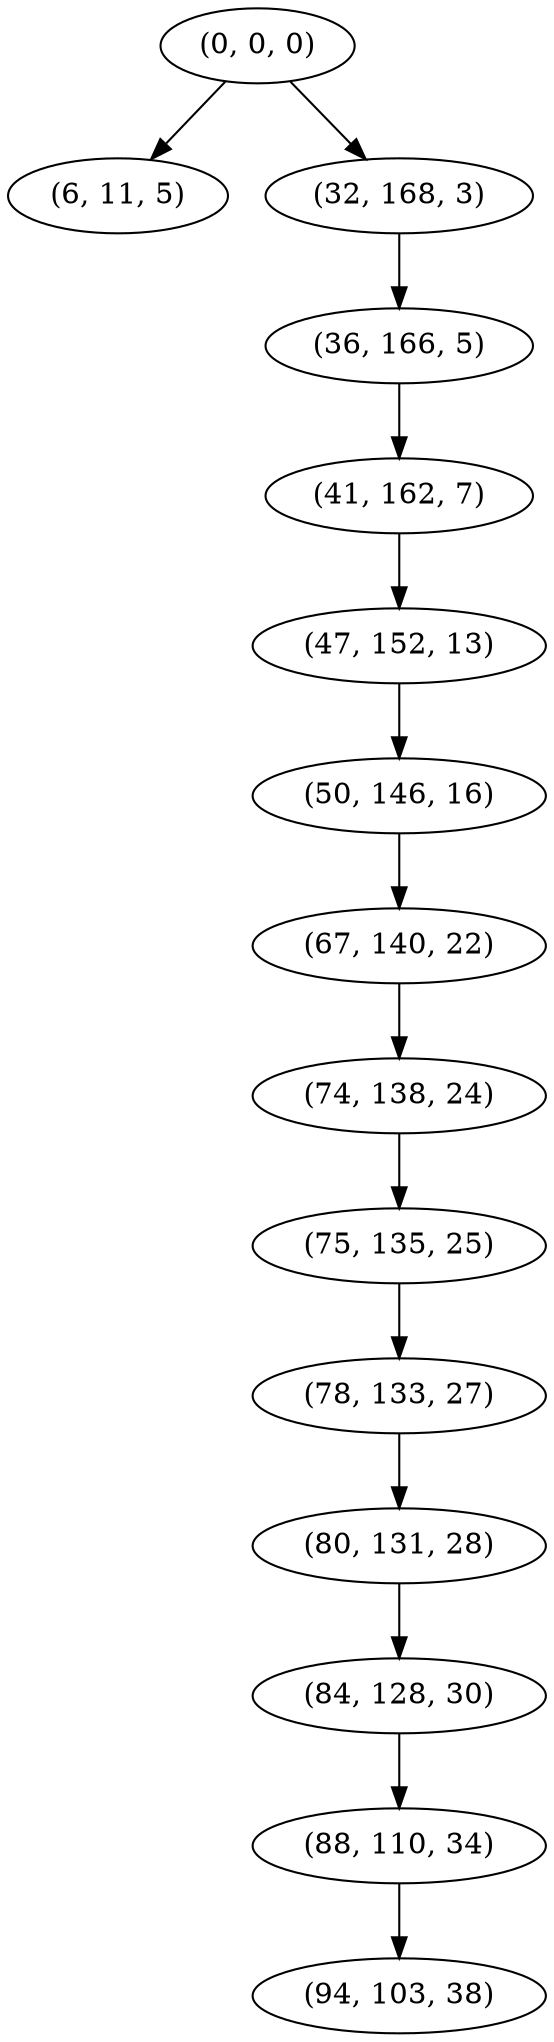 digraph tree {
    "(0, 0, 0)";
    "(6, 11, 5)";
    "(32, 168, 3)";
    "(36, 166, 5)";
    "(41, 162, 7)";
    "(47, 152, 13)";
    "(50, 146, 16)";
    "(67, 140, 22)";
    "(74, 138, 24)";
    "(75, 135, 25)";
    "(78, 133, 27)";
    "(80, 131, 28)";
    "(84, 128, 30)";
    "(88, 110, 34)";
    "(94, 103, 38)";
    "(0, 0, 0)" -> "(6, 11, 5)";
    "(0, 0, 0)" -> "(32, 168, 3)";
    "(32, 168, 3)" -> "(36, 166, 5)";
    "(36, 166, 5)" -> "(41, 162, 7)";
    "(41, 162, 7)" -> "(47, 152, 13)";
    "(47, 152, 13)" -> "(50, 146, 16)";
    "(50, 146, 16)" -> "(67, 140, 22)";
    "(67, 140, 22)" -> "(74, 138, 24)";
    "(74, 138, 24)" -> "(75, 135, 25)";
    "(75, 135, 25)" -> "(78, 133, 27)";
    "(78, 133, 27)" -> "(80, 131, 28)";
    "(80, 131, 28)" -> "(84, 128, 30)";
    "(84, 128, 30)" -> "(88, 110, 34)";
    "(88, 110, 34)" -> "(94, 103, 38)";
}
